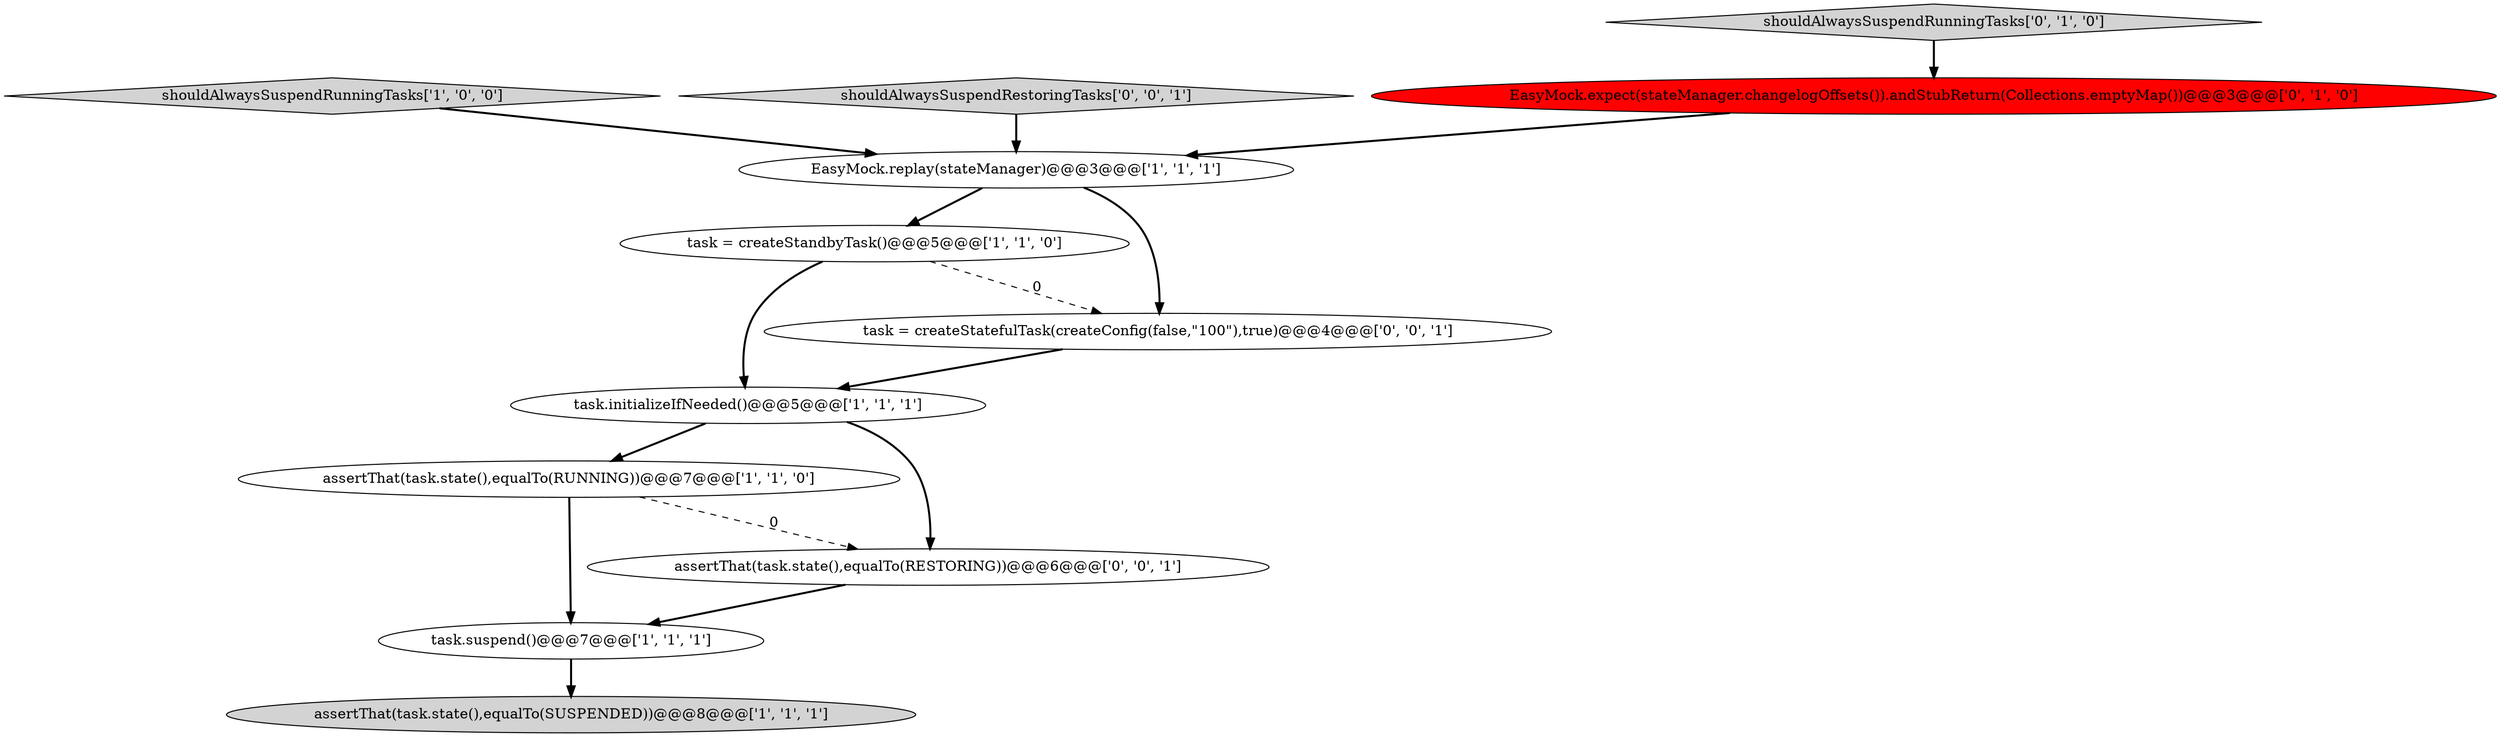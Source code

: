 digraph {
4 [style = filled, label = "shouldAlwaysSuspendRunningTasks['1', '0', '0']", fillcolor = lightgray, shape = diamond image = "AAA0AAABBB1BBB"];
2 [style = filled, label = "assertThat(task.state(),equalTo(RUNNING))@@@7@@@['1', '1', '0']", fillcolor = white, shape = ellipse image = "AAA0AAABBB1BBB"];
11 [style = filled, label = "assertThat(task.state(),equalTo(RESTORING))@@@6@@@['0', '0', '1']", fillcolor = white, shape = ellipse image = "AAA0AAABBB3BBB"];
6 [style = filled, label = "assertThat(task.state(),equalTo(SUSPENDED))@@@8@@@['1', '1', '1']", fillcolor = lightgray, shape = ellipse image = "AAA0AAABBB1BBB"];
1 [style = filled, label = "task.suspend()@@@7@@@['1', '1', '1']", fillcolor = white, shape = ellipse image = "AAA0AAABBB1BBB"];
5 [style = filled, label = "task = createStandbyTask()@@@5@@@['1', '1', '0']", fillcolor = white, shape = ellipse image = "AAA0AAABBB1BBB"];
0 [style = filled, label = "EasyMock.replay(stateManager)@@@3@@@['1', '1', '1']", fillcolor = white, shape = ellipse image = "AAA0AAABBB1BBB"];
9 [style = filled, label = "shouldAlwaysSuspendRestoringTasks['0', '0', '1']", fillcolor = lightgray, shape = diamond image = "AAA0AAABBB3BBB"];
10 [style = filled, label = "task = createStatefulTask(createConfig(false,\"100\"),true)@@@4@@@['0', '0', '1']", fillcolor = white, shape = ellipse image = "AAA0AAABBB3BBB"];
3 [style = filled, label = "task.initializeIfNeeded()@@@5@@@['1', '1', '1']", fillcolor = white, shape = ellipse image = "AAA0AAABBB1BBB"];
7 [style = filled, label = "shouldAlwaysSuspendRunningTasks['0', '1', '0']", fillcolor = lightgray, shape = diamond image = "AAA0AAABBB2BBB"];
8 [style = filled, label = "EasyMock.expect(stateManager.changelogOffsets()).andStubReturn(Collections.emptyMap())@@@3@@@['0', '1', '0']", fillcolor = red, shape = ellipse image = "AAA1AAABBB2BBB"];
8->0 [style = bold, label=""];
5->3 [style = bold, label=""];
3->11 [style = bold, label=""];
2->11 [style = dashed, label="0"];
10->3 [style = bold, label=""];
0->10 [style = bold, label=""];
1->6 [style = bold, label=""];
9->0 [style = bold, label=""];
3->2 [style = bold, label=""];
5->10 [style = dashed, label="0"];
7->8 [style = bold, label=""];
11->1 [style = bold, label=""];
2->1 [style = bold, label=""];
4->0 [style = bold, label=""];
0->5 [style = bold, label=""];
}
